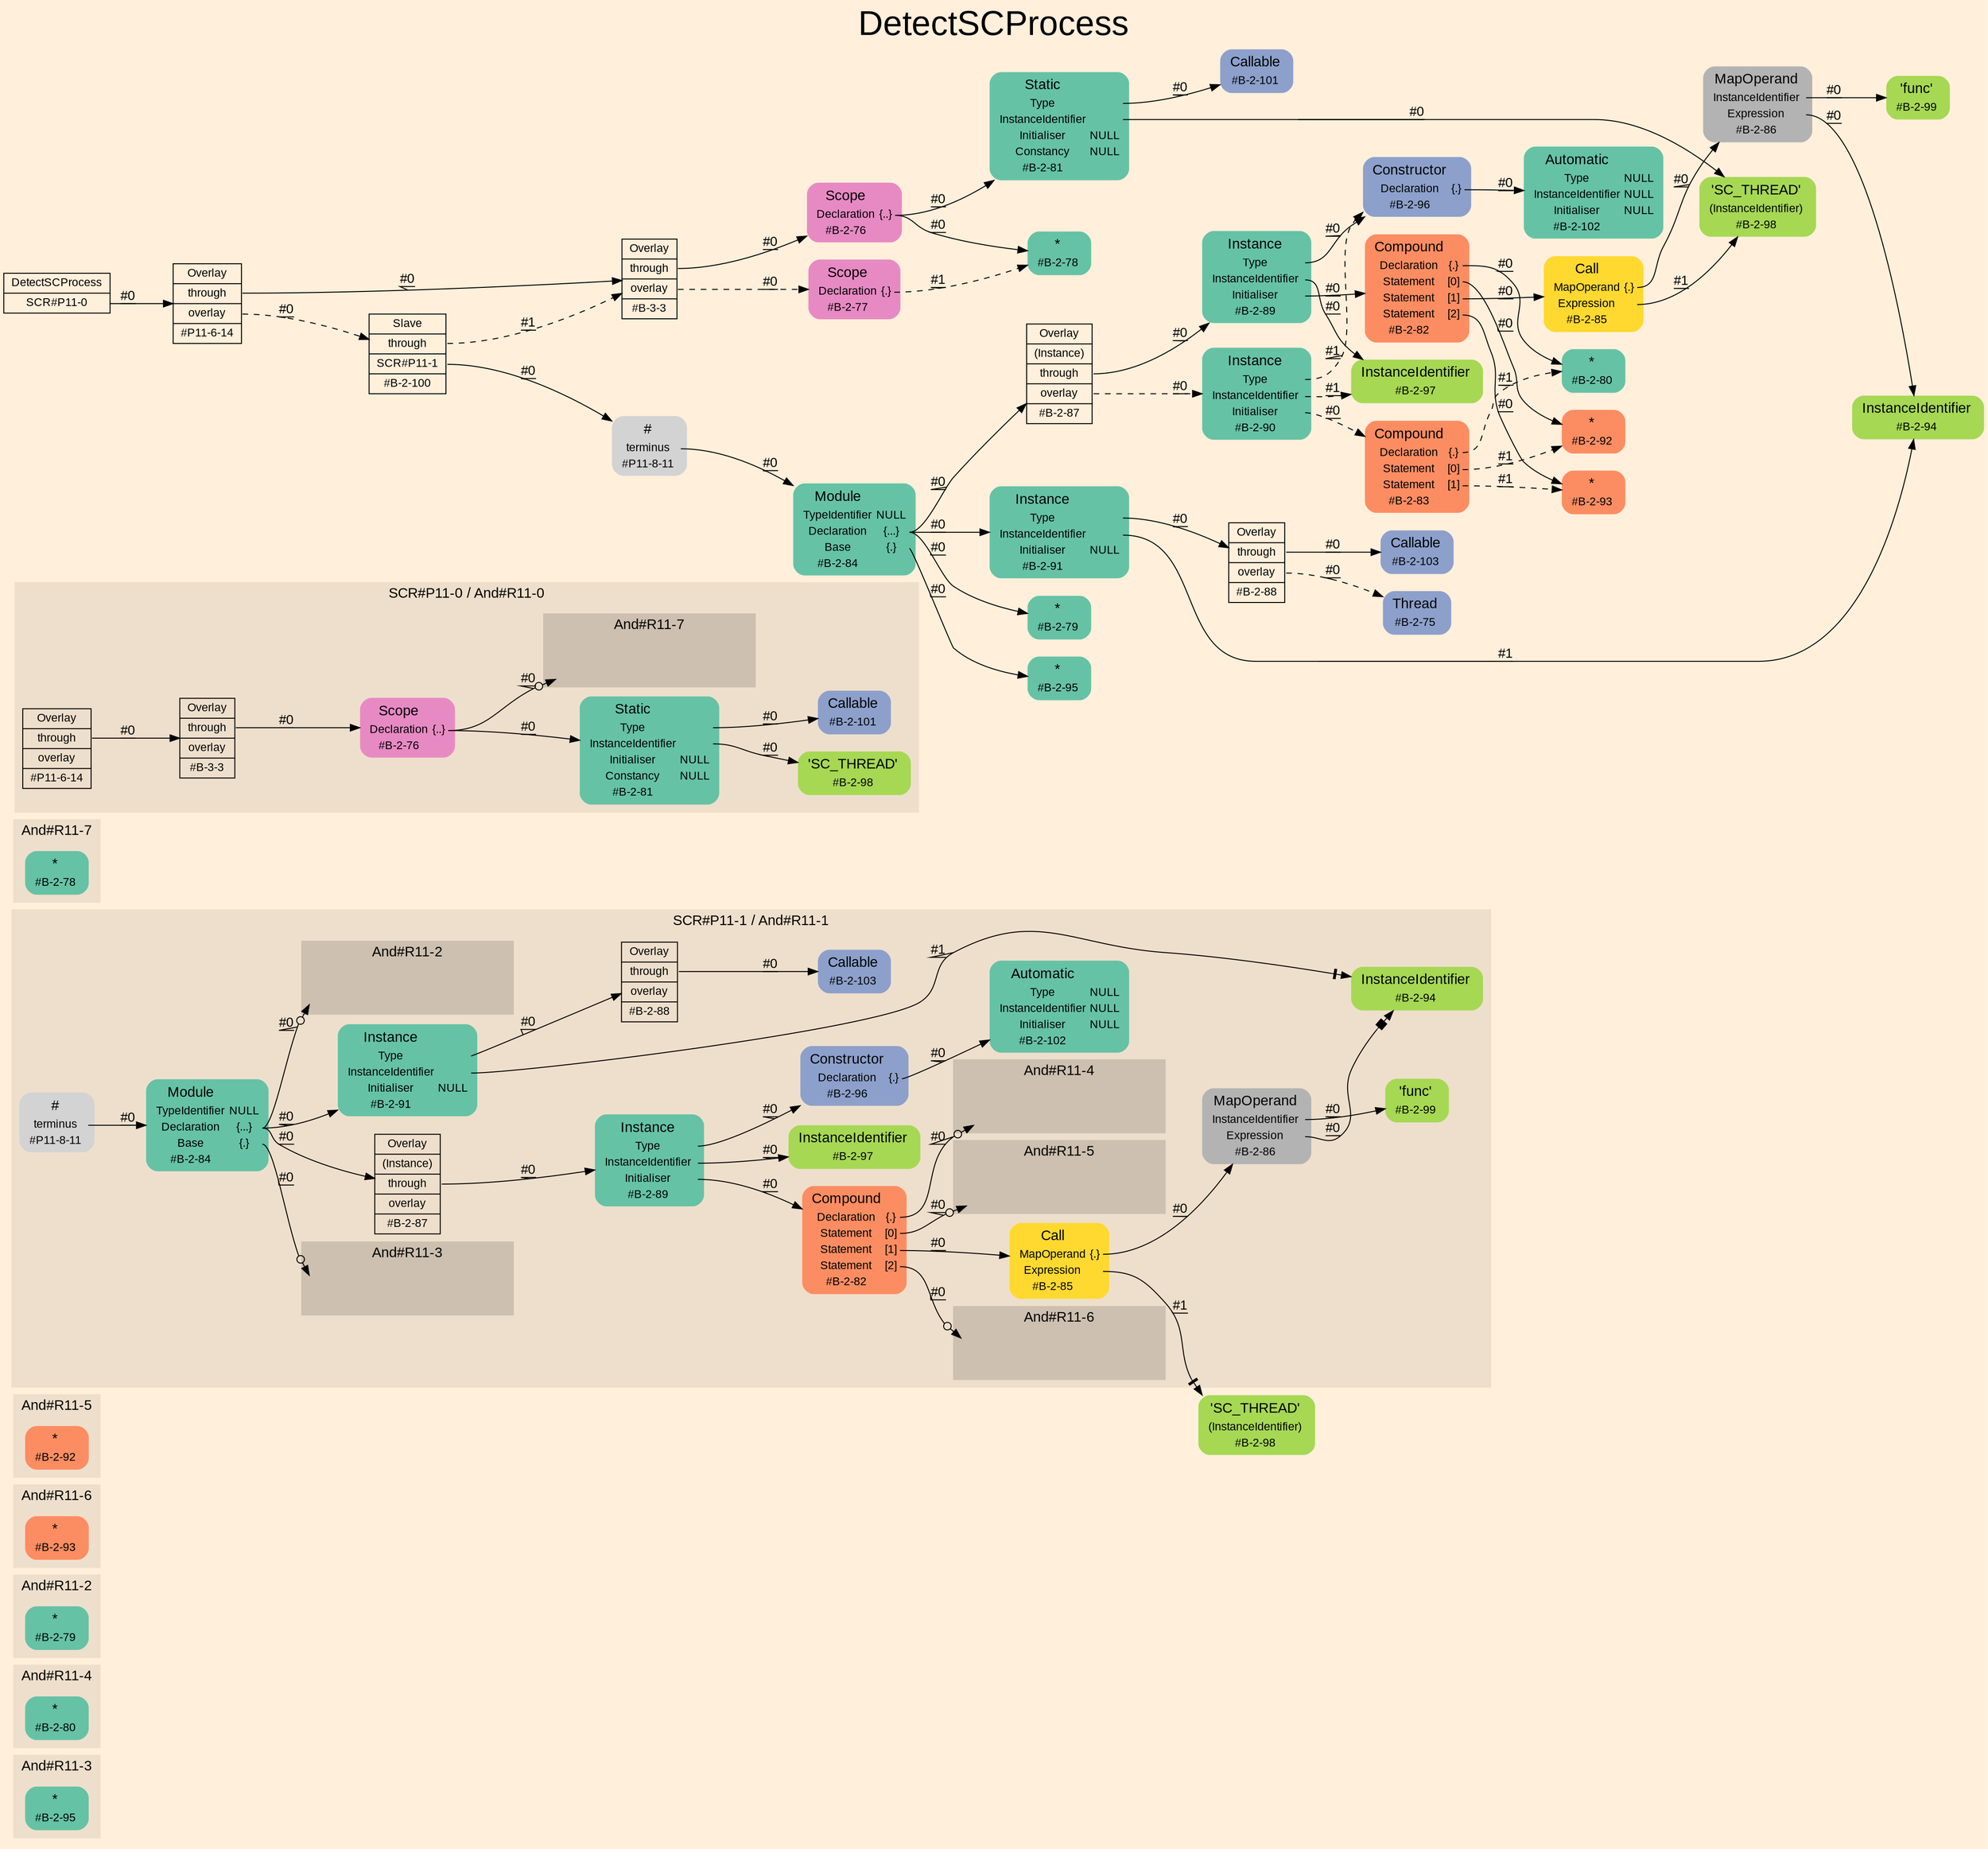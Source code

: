 digraph "DetectSCProcess" {
label = "DetectSCProcess"
labelloc = t
fontsize = "36"
graph [
    rankdir = "LR"
    ranksep = 0.3
    bgcolor = antiquewhite1
    color = black
    fontcolor = black
    fontname = "Arial"
];
node [
    fontname = "Arial"
];
edge [
    fontname = "Arial"
];

// -------------------- figure And#R11-3 --------------------
// -------- region And#R11-3 ----------
subgraph "clusterAnd#R11-3" {
    label = "And#R11-3"
    style = "filled"
    color = antiquewhite2
    fontsize = "15"
    "And#R11-3/#B-2-95" [
        // -------- block And#R11-3/#B-2-95 ----------
        shape = "plaintext"
        fillcolor = "/set28/1"
        label = <<TABLE BORDER="0" CELLBORDER="0" CELLSPACING="0">
         <TR><TD><FONT POINT-SIZE="15.0">*</FONT></TD><TD></TD></TR>
         <TR><TD>#B-2-95</TD><TD PORT="port0"></TD></TR>
        </TABLE>>
        style = "rounded,filled"
        fontsize = "12"
    ];
    
}


// -------------------- figure And#R11-4 --------------------
// -------- region And#R11-4 ----------
subgraph "clusterAnd#R11-4" {
    label = "And#R11-4"
    style = "filled"
    color = antiquewhite2
    fontsize = "15"
    "And#R11-4/#B-2-80" [
        // -------- block And#R11-4/#B-2-80 ----------
        shape = "plaintext"
        fillcolor = "/set28/1"
        label = <<TABLE BORDER="0" CELLBORDER="0" CELLSPACING="0">
         <TR><TD><FONT POINT-SIZE="15.0">*</FONT></TD><TD></TD></TR>
         <TR><TD>#B-2-80</TD><TD PORT="port0"></TD></TR>
        </TABLE>>
        style = "rounded,filled"
        fontsize = "12"
    ];
    
}


// -------------------- figure And#R11-2 --------------------
// -------- region And#R11-2 ----------
subgraph "clusterAnd#R11-2" {
    label = "And#R11-2"
    style = "filled"
    color = antiquewhite2
    fontsize = "15"
    "And#R11-2/#B-2-79" [
        // -------- block And#R11-2/#B-2-79 ----------
        shape = "plaintext"
        fillcolor = "/set28/1"
        label = <<TABLE BORDER="0" CELLBORDER="0" CELLSPACING="0">
         <TR><TD><FONT POINT-SIZE="15.0">*</FONT></TD><TD></TD></TR>
         <TR><TD>#B-2-79</TD><TD PORT="port0"></TD></TR>
        </TABLE>>
        style = "rounded,filled"
        fontsize = "12"
    ];
    
}


// -------------------- figure And#R11-6 --------------------
// -------- region And#R11-6 ----------
subgraph "clusterAnd#R11-6" {
    label = "And#R11-6"
    style = "filled"
    color = antiquewhite2
    fontsize = "15"
    "And#R11-6/#B-2-93" [
        // -------- block And#R11-6/#B-2-93 ----------
        shape = "plaintext"
        fillcolor = "/set28/2"
        label = <<TABLE BORDER="0" CELLBORDER="0" CELLSPACING="0">
         <TR><TD><FONT POINT-SIZE="15.0">*</FONT></TD><TD></TD></TR>
         <TR><TD>#B-2-93</TD><TD PORT="port0"></TD></TR>
        </TABLE>>
        style = "rounded,filled"
        fontsize = "12"
    ];
    
}


// -------------------- figure And#R11-5 --------------------
// -------- region And#R11-5 ----------
subgraph "clusterAnd#R11-5" {
    label = "And#R11-5"
    style = "filled"
    color = antiquewhite2
    fontsize = "15"
    "And#R11-5/#B-2-92" [
        // -------- block And#R11-5/#B-2-92 ----------
        shape = "plaintext"
        fillcolor = "/set28/2"
        label = <<TABLE BORDER="0" CELLBORDER="0" CELLSPACING="0">
         <TR><TD><FONT POINT-SIZE="15.0">*</FONT></TD><TD></TD></TR>
         <TR><TD>#B-2-92</TD><TD PORT="port0"></TD></TR>
        </TABLE>>
        style = "rounded,filled"
        fontsize = "12"
    ];
    
}


// -------------------- figure And#R11-1 --------------------
// -------- region And#R11-1 ----------
subgraph "clusterAnd#R11-1" {
    label = "SCR#P11-1 / And#R11-1"
    style = "filled"
    color = antiquewhite2
    fontsize = "15"
    "And#R11-1/#B-2-84" [
        // -------- block And#R11-1/#B-2-84 ----------
        shape = "plaintext"
        fillcolor = "/set28/1"
        label = <<TABLE BORDER="0" CELLBORDER="0" CELLSPACING="0">
         <TR><TD><FONT POINT-SIZE="15.0">Module</FONT></TD><TD></TD></TR>
         <TR><TD>TypeIdentifier</TD><TD PORT="port0">NULL</TD></TR>
         <TR><TD>Declaration</TD><TD PORT="port1">{...}</TD></TR>
         <TR><TD>Base</TD><TD PORT="port2">{.}</TD></TR>
         <TR><TD>#B-2-84</TD><TD PORT="port3"></TD></TR>
        </TABLE>>
        style = "rounded,filled"
        fontsize = "12"
    ];
    
    "And#R11-1/#B-2-88" [
        // -------- block And#R11-1/#B-2-88 ----------
        shape = "record"
        fillcolor = antiquewhite2
        label = "<fixed> Overlay | <port0> through | <port1> overlay | <port2> #B-2-88"
        style = "filled"
        fontsize = "12"
        color = black
        fontcolor = black
    ];
    
    "And#R11-1/#B-2-102" [
        // -------- block And#R11-1/#B-2-102 ----------
        shape = "plaintext"
        fillcolor = "/set28/1"
        label = <<TABLE BORDER="0" CELLBORDER="0" CELLSPACING="0">
         <TR><TD><FONT POINT-SIZE="15.0">Automatic</FONT></TD><TD></TD></TR>
         <TR><TD>Type</TD><TD PORT="port0">NULL</TD></TR>
         <TR><TD>InstanceIdentifier</TD><TD PORT="port1">NULL</TD></TR>
         <TR><TD>Initialiser</TD><TD PORT="port2">NULL</TD></TR>
         <TR><TD>#B-2-102</TD><TD PORT="port3"></TD></TR>
        </TABLE>>
        style = "rounded,filled"
        fontsize = "12"
    ];
    
    "And#R11-1/#B-2-87" [
        // -------- block And#R11-1/#B-2-87 ----------
        shape = "record"
        fillcolor = antiquewhite2
        label = "<fixed> Overlay | <port0> (Instance) | <port1> through | <port2> overlay | <port3> #B-2-87"
        style = "filled"
        fontsize = "12"
        color = black
        fontcolor = black
    ];
    
    "And#R11-1/#B-2-103" [
        // -------- block And#R11-1/#B-2-103 ----------
        shape = "plaintext"
        fillcolor = "/set28/3"
        label = <<TABLE BORDER="0" CELLBORDER="0" CELLSPACING="0">
         <TR><TD><FONT POINT-SIZE="15.0">Callable</FONT></TD><TD></TD></TR>
         <TR><TD>#B-2-103</TD><TD PORT="port0"></TD></TR>
        </TABLE>>
        style = "rounded,filled"
        fontsize = "12"
    ];
    
    "And#R11-1/#B-2-97" [
        // -------- block And#R11-1/#B-2-97 ----------
        shape = "plaintext"
        fillcolor = "/set28/5"
        label = <<TABLE BORDER="0" CELLBORDER="0" CELLSPACING="0">
         <TR><TD><FONT POINT-SIZE="15.0">InstanceIdentifier</FONT></TD><TD></TD></TR>
         <TR><TD>#B-2-97</TD><TD PORT="port0"></TD></TR>
        </TABLE>>
        style = "rounded,filled"
        fontsize = "12"
    ];
    
    "And#R11-1/#B-2-85" [
        // -------- block And#R11-1/#B-2-85 ----------
        shape = "plaintext"
        fillcolor = "/set28/6"
        label = <<TABLE BORDER="0" CELLBORDER="0" CELLSPACING="0">
         <TR><TD><FONT POINT-SIZE="15.0">Call</FONT></TD><TD></TD></TR>
         <TR><TD>MapOperand</TD><TD PORT="port0">{.}</TD></TR>
         <TR><TD>Expression</TD><TD PORT="port1"></TD></TR>
         <TR><TD>#B-2-85</TD><TD PORT="port2"></TD></TR>
        </TABLE>>
        style = "rounded,filled"
        fontsize = "12"
    ];
    
    "And#R11-1/#B-2-96" [
        // -------- block And#R11-1/#B-2-96 ----------
        shape = "plaintext"
        fillcolor = "/set28/3"
        label = <<TABLE BORDER="0" CELLBORDER="0" CELLSPACING="0">
         <TR><TD><FONT POINT-SIZE="15.0">Constructor</FONT></TD><TD></TD></TR>
         <TR><TD>Declaration</TD><TD PORT="port0">{.}</TD></TR>
         <TR><TD>#B-2-96</TD><TD PORT="port1"></TD></TR>
        </TABLE>>
        style = "rounded,filled"
        fontsize = "12"
    ];
    
    "And#R11-1/#B-2-99" [
        // -------- block And#R11-1/#B-2-99 ----------
        shape = "plaintext"
        fillcolor = "/set28/5"
        label = <<TABLE BORDER="0" CELLBORDER="0" CELLSPACING="0">
         <TR><TD><FONT POINT-SIZE="15.0">'func'</FONT></TD><TD></TD></TR>
         <TR><TD>#B-2-99</TD><TD PORT="port0"></TD></TR>
        </TABLE>>
        style = "rounded,filled"
        fontsize = "12"
    ];
    
    "And#R11-1/#B-2-82" [
        // -------- block And#R11-1/#B-2-82 ----------
        shape = "plaintext"
        fillcolor = "/set28/2"
        label = <<TABLE BORDER="0" CELLBORDER="0" CELLSPACING="0">
         <TR><TD><FONT POINT-SIZE="15.0">Compound</FONT></TD><TD></TD></TR>
         <TR><TD>Declaration</TD><TD PORT="port0">{.}</TD></TR>
         <TR><TD>Statement</TD><TD PORT="port1">[0]</TD></TR>
         <TR><TD>Statement</TD><TD PORT="port2">[1]</TD></TR>
         <TR><TD>Statement</TD><TD PORT="port3">[2]</TD></TR>
         <TR><TD>#B-2-82</TD><TD PORT="port4"></TD></TR>
        </TABLE>>
        style = "rounded,filled"
        fontsize = "12"
    ];
    
    "And#R11-1/#B-2-91" [
        // -------- block And#R11-1/#B-2-91 ----------
        shape = "plaintext"
        fillcolor = "/set28/1"
        label = <<TABLE BORDER="0" CELLBORDER="0" CELLSPACING="0">
         <TR><TD><FONT POINT-SIZE="15.0">Instance</FONT></TD><TD></TD></TR>
         <TR><TD>Type</TD><TD PORT="port0"></TD></TR>
         <TR><TD>InstanceIdentifier</TD><TD PORT="port1"></TD></TR>
         <TR><TD>Initialiser</TD><TD PORT="port2">NULL</TD></TR>
         <TR><TD>#B-2-91</TD><TD PORT="port3"></TD></TR>
        </TABLE>>
        style = "rounded,filled"
        fontsize = "12"
    ];
    
    "And#R11-1/#B-2-89" [
        // -------- block And#R11-1/#B-2-89 ----------
        shape = "plaintext"
        fillcolor = "/set28/1"
        label = <<TABLE BORDER="0" CELLBORDER="0" CELLSPACING="0">
         <TR><TD><FONT POINT-SIZE="15.0">Instance</FONT></TD><TD></TD></TR>
         <TR><TD>Type</TD><TD PORT="port0"></TD></TR>
         <TR><TD>InstanceIdentifier</TD><TD PORT="port1"></TD></TR>
         <TR><TD>Initialiser</TD><TD PORT="port2"></TD></TR>
         <TR><TD>#B-2-89</TD><TD PORT="port3"></TD></TR>
        </TABLE>>
        style = "rounded,filled"
        fontsize = "12"
    ];
    
    "And#R11-1/#P11-8-11" [
        // -------- block And#R11-1/#P11-8-11 ----------
        shape = "plaintext"
        label = <<TABLE BORDER="0" CELLBORDER="0" CELLSPACING="0">
         <TR><TD><FONT POINT-SIZE="15.0">#</FONT></TD><TD></TD></TR>
         <TR><TD>terminus</TD><TD PORT="port0"></TD></TR>
         <TR><TD>#P11-8-11</TD><TD PORT="port1"></TD></TR>
        </TABLE>>
        style = "rounded,filled"
        fontsize = "12"
    ];
    
    "And#R11-1/#B-2-94" [
        // -------- block And#R11-1/#B-2-94 ----------
        shape = "plaintext"
        fillcolor = "/set28/5"
        label = <<TABLE BORDER="0" CELLBORDER="0" CELLSPACING="0">
         <TR><TD><FONT POINT-SIZE="15.0">InstanceIdentifier</FONT></TD><TD></TD></TR>
         <TR><TD>#B-2-94</TD><TD PORT="port0"></TD></TR>
        </TABLE>>
        style = "rounded,filled"
        fontsize = "12"
    ];
    
    "And#R11-1/#B-2-86" [
        // -------- block And#R11-1/#B-2-86 ----------
        shape = "plaintext"
        fillcolor = "/set28/8"
        label = <<TABLE BORDER="0" CELLBORDER="0" CELLSPACING="0">
         <TR><TD><FONT POINT-SIZE="15.0">MapOperand</FONT></TD><TD></TD></TR>
         <TR><TD>InstanceIdentifier</TD><TD PORT="port0"></TD></TR>
         <TR><TD>Expression</TD><TD PORT="port1"></TD></TR>
         <TR><TD>#B-2-86</TD><TD PORT="port2"></TD></TR>
        </TABLE>>
        style = "rounded,filled"
        fontsize = "12"
    ];
    
    // -------- region And#R11-1/And#R11-2 ----------
    subgraph "clusterAnd#R11-1/And#R11-2" {
        label = "And#R11-2"
        style = "filled"
        color = antiquewhite3
        fontsize = "15"
        "And#R11-1/And#R11-2/#B-2-79" [
            // -------- block And#R11-1/And#R11-2/#B-2-79 ----------
            shape = none
            fillcolor = "/set28/1"
            style = "invisible"
        ];
        
    }
    
    // -------- region And#R11-1/And#R11-3 ----------
    subgraph "clusterAnd#R11-1/And#R11-3" {
        label = "And#R11-3"
        style = "filled"
        color = antiquewhite3
        fontsize = "15"
        "And#R11-1/And#R11-3/#B-2-95" [
            // -------- block And#R11-1/And#R11-3/#B-2-95 ----------
            shape = none
            fillcolor = "/set28/1"
            style = "invisible"
        ];
        
    }
    
    // -------- region And#R11-1/And#R11-4 ----------
    subgraph "clusterAnd#R11-1/And#R11-4" {
        label = "And#R11-4"
        style = "filled"
        color = antiquewhite3
        fontsize = "15"
        "And#R11-1/And#R11-4/#B-2-80" [
            // -------- block And#R11-1/And#R11-4/#B-2-80 ----------
            shape = none
            fillcolor = "/set28/1"
            style = "invisible"
        ];
        
    }
    
    // -------- region And#R11-1/And#R11-5 ----------
    subgraph "clusterAnd#R11-1/And#R11-5" {
        label = "And#R11-5"
        style = "filled"
        color = antiquewhite3
        fontsize = "15"
        "And#R11-1/And#R11-5/#B-2-92" [
            // -------- block And#R11-1/And#R11-5/#B-2-92 ----------
            shape = none
            fillcolor = "/set28/2"
            style = "invisible"
        ];
        
    }
    
    // -------- region And#R11-1/And#R11-6 ----------
    subgraph "clusterAnd#R11-1/And#R11-6" {
        label = "And#R11-6"
        style = "filled"
        color = antiquewhite3
        fontsize = "15"
        "And#R11-1/And#R11-6/#B-2-93" [
            // -------- block And#R11-1/And#R11-6/#B-2-93 ----------
            shape = none
            fillcolor = "/set28/2"
            style = "invisible"
        ];
        
    }
    
}

"And#R11-1/#B-2-98" [
    // -------- block And#R11-1/#B-2-98 ----------
    shape = "plaintext"
    fillcolor = "/set28/5"
    label = <<TABLE BORDER="0" CELLBORDER="0" CELLSPACING="0">
     <TR><TD><FONT POINT-SIZE="15.0">'SC_THREAD'</FONT></TD><TD></TD></TR>
     <TR><TD>(InstanceIdentifier)</TD><TD PORT="port0"></TD></TR>
     <TR><TD>#B-2-98</TD><TD PORT="port1"></TD></TR>
    </TABLE>>
    style = "rounded,filled"
    fontsize = "12"
];

"And#R11-1/#B-2-84":port1 -> "And#R11-1/#B-2-87" [
    label = "#0"
    decorate = true
    color = black
    fontcolor = black
];

"And#R11-1/#B-2-84":port1 -> "And#R11-1/#B-2-91" [
    label = "#0"
    decorate = true
    color = black
    fontcolor = black
];

"And#R11-1/#B-2-84":port1 -> "And#R11-1/And#R11-2/#B-2-79" [
    arrowhead="normalnoneodot"
    label = "#0"
    decorate = true
    color = black
    fontcolor = black
];

"And#R11-1/#B-2-84":port2 -> "And#R11-1/And#R11-3/#B-2-95" [
    arrowhead="normalnoneodot"
    label = "#0"
    decorate = true
    color = black
    fontcolor = black
];

"And#R11-1/#B-2-88":port0 -> "And#R11-1/#B-2-103" [
    label = "#0"
    decorate = true
    color = black
    fontcolor = black
];

"And#R11-1/#B-2-87":port1 -> "And#R11-1/#B-2-89" [
    label = "#0"
    decorate = true
    color = black
    fontcolor = black
];

"And#R11-1/#B-2-85":port0 -> "And#R11-1/#B-2-86" [
    label = "#0"
    decorate = true
    color = black
    fontcolor = black
];

"And#R11-1/#B-2-85":port1 -> "And#R11-1/#B-2-98" [
    arrowhead="normalnonetee"
    label = "#1"
    decorate = true
    color = black
    fontcolor = black
];

"And#R11-1/#B-2-96":port0 -> "And#R11-1/#B-2-102" [
    label = "#0"
    decorate = true
    color = black
    fontcolor = black
];

"And#R11-1/#B-2-82":port0 -> "And#R11-1/And#R11-4/#B-2-80" [
    arrowhead="normalnoneodot"
    label = "#0"
    decorate = true
    color = black
    fontcolor = black
];

"And#R11-1/#B-2-82":port1 -> "And#R11-1/And#R11-5/#B-2-92" [
    arrowhead="normalnoneodot"
    label = "#0"
    decorate = true
    color = black
    fontcolor = black
];

"And#R11-1/#B-2-82":port2 -> "And#R11-1/#B-2-85" [
    label = "#0"
    decorate = true
    color = black
    fontcolor = black
];

"And#R11-1/#B-2-82":port3 -> "And#R11-1/And#R11-6/#B-2-93" [
    arrowhead="normalnoneodot"
    label = "#0"
    decorate = true
    color = black
    fontcolor = black
];

"And#R11-1/#B-2-91":port0 -> "And#R11-1/#B-2-88" [
    label = "#0"
    decorate = true
    color = black
    fontcolor = black
];

"And#R11-1/#B-2-91":port1 -> "And#R11-1/#B-2-94" [
    arrowhead="normalnonetee"
    label = "#1"
    decorate = true
    color = black
    fontcolor = black
];

"And#R11-1/#B-2-89":port0 -> "And#R11-1/#B-2-96" [
    label = "#0"
    decorate = true
    color = black
    fontcolor = black
];

"And#R11-1/#B-2-89":port1 -> "And#R11-1/#B-2-97" [
    label = "#0"
    decorate = true
    color = black
    fontcolor = black
];

"And#R11-1/#B-2-89":port2 -> "And#R11-1/#B-2-82" [
    label = "#0"
    decorate = true
    color = black
    fontcolor = black
];

"And#R11-1/#P11-8-11":port0 -> "And#R11-1/#B-2-84" [
    label = "#0"
    decorate = true
    color = black
    fontcolor = black
];

"And#R11-1/#B-2-86":port0 -> "And#R11-1/#B-2-99" [
    label = "#0"
    decorate = true
    color = black
    fontcolor = black
];

"And#R11-1/#B-2-86":port1 -> "And#R11-1/#B-2-94" [
    arrowhead="normalnonebox"
    label = "#0"
    decorate = true
    color = black
    fontcolor = black
];


// -------------------- figure And#R11-7 --------------------
// -------- region And#R11-7 ----------
subgraph "clusterAnd#R11-7" {
    label = "And#R11-7"
    style = "filled"
    color = antiquewhite2
    fontsize = "15"
    "And#R11-7/#B-2-78" [
        // -------- block And#R11-7/#B-2-78 ----------
        shape = "plaintext"
        fillcolor = "/set28/1"
        label = <<TABLE BORDER="0" CELLBORDER="0" CELLSPACING="0">
         <TR><TD><FONT POINT-SIZE="15.0">*</FONT></TD><TD></TD></TR>
         <TR><TD>#B-2-78</TD><TD PORT="port0"></TD></TR>
        </TABLE>>
        style = "rounded,filled"
        fontsize = "12"
    ];
    
}


// -------------------- figure And#R11-0 --------------------
// -------- region And#R11-0 ----------
subgraph "clusterAnd#R11-0" {
    label = "SCR#P11-0 / And#R11-0"
    style = "filled"
    color = antiquewhite2
    fontsize = "15"
    "And#R11-0/#B-2-76" [
        // -------- block And#R11-0/#B-2-76 ----------
        shape = "plaintext"
        fillcolor = "/set28/4"
        label = <<TABLE BORDER="0" CELLBORDER="0" CELLSPACING="0">
         <TR><TD><FONT POINT-SIZE="15.0">Scope</FONT></TD><TD></TD></TR>
         <TR><TD>Declaration</TD><TD PORT="port0">{..}</TD></TR>
         <TR><TD>#B-2-76</TD><TD PORT="port1"></TD></TR>
        </TABLE>>
        style = "rounded,filled"
        fontsize = "12"
    ];
    
    "And#R11-0/#B-2-81" [
        // -------- block And#R11-0/#B-2-81 ----------
        shape = "plaintext"
        fillcolor = "/set28/1"
        label = <<TABLE BORDER="0" CELLBORDER="0" CELLSPACING="0">
         <TR><TD><FONT POINT-SIZE="15.0">Static</FONT></TD><TD></TD></TR>
         <TR><TD>Type</TD><TD PORT="port0"></TD></TR>
         <TR><TD>InstanceIdentifier</TD><TD PORT="port1"></TD></TR>
         <TR><TD>Initialiser</TD><TD PORT="port2">NULL</TD></TR>
         <TR><TD>Constancy</TD><TD PORT="port3">NULL</TD></TR>
         <TR><TD>#B-2-81</TD><TD PORT="port4"></TD></TR>
        </TABLE>>
        style = "rounded,filled"
        fontsize = "12"
    ];
    
    "And#R11-0/#B-2-98" [
        // -------- block And#R11-0/#B-2-98 ----------
        shape = "plaintext"
        fillcolor = "/set28/5"
        label = <<TABLE BORDER="0" CELLBORDER="0" CELLSPACING="0">
         <TR><TD><FONT POINT-SIZE="15.0">'SC_THREAD'</FONT></TD><TD></TD></TR>
         <TR><TD>#B-2-98</TD><TD PORT="port0"></TD></TR>
        </TABLE>>
        style = "rounded,filled"
        fontsize = "12"
    ];
    
    "And#R11-0/#B-3-3" [
        // -------- block And#R11-0/#B-3-3 ----------
        shape = "record"
        fillcolor = antiquewhite2
        label = "<fixed> Overlay | <port0> through | <port1> overlay | <port2> #B-3-3"
        style = "filled"
        fontsize = "12"
        color = black
        fontcolor = black
    ];
    
    "And#R11-0/#P11-6-14" [
        // -------- block And#R11-0/#P11-6-14 ----------
        shape = "record"
        fillcolor = antiquewhite2
        label = "<fixed> Overlay | <port0> through | <port1> overlay | <port2> #P11-6-14"
        style = "filled"
        fontsize = "12"
        color = black
        fontcolor = black
    ];
    
    "And#R11-0/#B-2-101" [
        // -------- block And#R11-0/#B-2-101 ----------
        shape = "plaintext"
        fillcolor = "/set28/3"
        label = <<TABLE BORDER="0" CELLBORDER="0" CELLSPACING="0">
         <TR><TD><FONT POINT-SIZE="15.0">Callable</FONT></TD><TD></TD></TR>
         <TR><TD>#B-2-101</TD><TD PORT="port0"></TD></TR>
        </TABLE>>
        style = "rounded,filled"
        fontsize = "12"
    ];
    
    // -------- region And#R11-0/And#R11-7 ----------
    subgraph "clusterAnd#R11-0/And#R11-7" {
        label = "And#R11-7"
        style = "filled"
        color = antiquewhite3
        fontsize = "15"
        "And#R11-0/And#R11-7/#B-2-78" [
            // -------- block And#R11-0/And#R11-7/#B-2-78 ----------
            shape = none
            fillcolor = "/set28/1"
            style = "invisible"
        ];
        
    }
    
}

"And#R11-0/#B-2-76":port0 -> "And#R11-0/And#R11-7/#B-2-78" [
    arrowhead="normalnoneodot"
    label = "#0"
    decorate = true
    color = black
    fontcolor = black
];

"And#R11-0/#B-2-76":port0 -> "And#R11-0/#B-2-81" [
    label = "#0"
    decorate = true
    color = black
    fontcolor = black
];

"And#R11-0/#B-2-81":port0 -> "And#R11-0/#B-2-101" [
    label = "#0"
    decorate = true
    color = black
    fontcolor = black
];

"And#R11-0/#B-2-81":port1 -> "And#R11-0/#B-2-98" [
    label = "#0"
    decorate = true
    color = black
    fontcolor = black
];

"And#R11-0/#B-3-3":port0 -> "And#R11-0/#B-2-76" [
    label = "#0"
    decorate = true
    color = black
    fontcolor = black
];

"And#R11-0/#P11-6-14":port0 -> "And#R11-0/#B-3-3" [
    label = "#0"
    decorate = true
    color = black
    fontcolor = black
];


// -------------------- transformation figure --------------------
"CR#P11-0" [
    // -------- block CR#P11-0 ----------
    shape = "record"
    fillcolor = antiquewhite1
    label = "<fixed> DetectSCProcess | <port0> SCR#P11-0"
    style = "filled"
    fontsize = "12"
    color = black
    fontcolor = black
];

"#P11-6-14" [
    // -------- block #P11-6-14 ----------
    shape = "record"
    fillcolor = antiquewhite1
    label = "<fixed> Overlay | <port0> through | <port1> overlay | <port2> #P11-6-14"
    style = "filled"
    fontsize = "12"
    color = black
    fontcolor = black
];

"#B-3-3" [
    // -------- block #B-3-3 ----------
    shape = "record"
    fillcolor = antiquewhite1
    label = "<fixed> Overlay | <port0> through | <port1> overlay | <port2> #B-3-3"
    style = "filled"
    fontsize = "12"
    color = black
    fontcolor = black
];

"#B-2-76" [
    // -------- block #B-2-76 ----------
    shape = "plaintext"
    fillcolor = "/set28/4"
    label = <<TABLE BORDER="0" CELLBORDER="0" CELLSPACING="0">
     <TR><TD><FONT POINT-SIZE="15.0">Scope</FONT></TD><TD></TD></TR>
     <TR><TD>Declaration</TD><TD PORT="port0">{..}</TD></TR>
     <TR><TD>#B-2-76</TD><TD PORT="port1"></TD></TR>
    </TABLE>>
    style = "rounded,filled"
    fontsize = "12"
];

"#B-2-78" [
    // -------- block #B-2-78 ----------
    shape = "plaintext"
    fillcolor = "/set28/1"
    label = <<TABLE BORDER="0" CELLBORDER="0" CELLSPACING="0">
     <TR><TD><FONT POINT-SIZE="15.0">*</FONT></TD><TD></TD></TR>
     <TR><TD>#B-2-78</TD><TD PORT="port0"></TD></TR>
    </TABLE>>
    style = "rounded,filled"
    fontsize = "12"
];

"#B-2-81" [
    // -------- block #B-2-81 ----------
    shape = "plaintext"
    fillcolor = "/set28/1"
    label = <<TABLE BORDER="0" CELLBORDER="0" CELLSPACING="0">
     <TR><TD><FONT POINT-SIZE="15.0">Static</FONT></TD><TD></TD></TR>
     <TR><TD>Type</TD><TD PORT="port0"></TD></TR>
     <TR><TD>InstanceIdentifier</TD><TD PORT="port1"></TD></TR>
     <TR><TD>Initialiser</TD><TD PORT="port2">NULL</TD></TR>
     <TR><TD>Constancy</TD><TD PORT="port3">NULL</TD></TR>
     <TR><TD>#B-2-81</TD><TD PORT="port4"></TD></TR>
    </TABLE>>
    style = "rounded,filled"
    fontsize = "12"
];

"#B-2-101" [
    // -------- block #B-2-101 ----------
    shape = "plaintext"
    fillcolor = "/set28/3"
    label = <<TABLE BORDER="0" CELLBORDER="0" CELLSPACING="0">
     <TR><TD><FONT POINT-SIZE="15.0">Callable</FONT></TD><TD></TD></TR>
     <TR><TD>#B-2-101</TD><TD PORT="port0"></TD></TR>
    </TABLE>>
    style = "rounded,filled"
    fontsize = "12"
];

"#B-2-98" [
    // -------- block #B-2-98 ----------
    shape = "plaintext"
    fillcolor = "/set28/5"
    label = <<TABLE BORDER="0" CELLBORDER="0" CELLSPACING="0">
     <TR><TD><FONT POINT-SIZE="15.0">'SC_THREAD'</FONT></TD><TD></TD></TR>
     <TR><TD>(InstanceIdentifier)</TD><TD PORT="port0"></TD></TR>
     <TR><TD>#B-2-98</TD><TD PORT="port1"></TD></TR>
    </TABLE>>
    style = "rounded,filled"
    fontsize = "12"
];

"#B-2-77" [
    // -------- block #B-2-77 ----------
    shape = "plaintext"
    fillcolor = "/set28/4"
    label = <<TABLE BORDER="0" CELLBORDER="0" CELLSPACING="0">
     <TR><TD><FONT POINT-SIZE="15.0">Scope</FONT></TD><TD></TD></TR>
     <TR><TD>Declaration</TD><TD PORT="port0">{.}</TD></TR>
     <TR><TD>#B-2-77</TD><TD PORT="port1"></TD></TR>
    </TABLE>>
    style = "rounded,filled"
    fontsize = "12"
];

"#B-2-100" [
    // -------- block #B-2-100 ----------
    shape = "record"
    fillcolor = antiquewhite1
    label = "<fixed> Slave | <port0> through | <port1> SCR#P11-1 | <port2> #B-2-100"
    style = "filled"
    fontsize = "12"
    color = black
    fontcolor = black
];

"#P11-8-11" [
    // -------- block #P11-8-11 ----------
    shape = "plaintext"
    label = <<TABLE BORDER="0" CELLBORDER="0" CELLSPACING="0">
     <TR><TD><FONT POINT-SIZE="15.0">#</FONT></TD><TD></TD></TR>
     <TR><TD>terminus</TD><TD PORT="port0"></TD></TR>
     <TR><TD>#P11-8-11</TD><TD PORT="port1"></TD></TR>
    </TABLE>>
    style = "rounded,filled"
    fontsize = "12"
];

"#B-2-84" [
    // -------- block #B-2-84 ----------
    shape = "plaintext"
    fillcolor = "/set28/1"
    label = <<TABLE BORDER="0" CELLBORDER="0" CELLSPACING="0">
     <TR><TD><FONT POINT-SIZE="15.0">Module</FONT></TD><TD></TD></TR>
     <TR><TD>TypeIdentifier</TD><TD PORT="port0">NULL</TD></TR>
     <TR><TD>Declaration</TD><TD PORT="port1">{...}</TD></TR>
     <TR><TD>Base</TD><TD PORT="port2">{.}</TD></TR>
     <TR><TD>#B-2-84</TD><TD PORT="port3"></TD></TR>
    </TABLE>>
    style = "rounded,filled"
    fontsize = "12"
];

"#B-2-87" [
    // -------- block #B-2-87 ----------
    shape = "record"
    fillcolor = antiquewhite1
    label = "<fixed> Overlay | <port0> (Instance) | <port1> through | <port2> overlay | <port3> #B-2-87"
    style = "filled"
    fontsize = "12"
    color = black
    fontcolor = black
];

"#B-2-89" [
    // -------- block #B-2-89 ----------
    shape = "plaintext"
    fillcolor = "/set28/1"
    label = <<TABLE BORDER="0" CELLBORDER="0" CELLSPACING="0">
     <TR><TD><FONT POINT-SIZE="15.0">Instance</FONT></TD><TD></TD></TR>
     <TR><TD>Type</TD><TD PORT="port0"></TD></TR>
     <TR><TD>InstanceIdentifier</TD><TD PORT="port1"></TD></TR>
     <TR><TD>Initialiser</TD><TD PORT="port2"></TD></TR>
     <TR><TD>#B-2-89</TD><TD PORT="port3"></TD></TR>
    </TABLE>>
    style = "rounded,filled"
    fontsize = "12"
];

"#B-2-96" [
    // -------- block #B-2-96 ----------
    shape = "plaintext"
    fillcolor = "/set28/3"
    label = <<TABLE BORDER="0" CELLBORDER="0" CELLSPACING="0">
     <TR><TD><FONT POINT-SIZE="15.0">Constructor</FONT></TD><TD></TD></TR>
     <TR><TD>Declaration</TD><TD PORT="port0">{.}</TD></TR>
     <TR><TD>#B-2-96</TD><TD PORT="port1"></TD></TR>
    </TABLE>>
    style = "rounded,filled"
    fontsize = "12"
];

"#B-2-102" [
    // -------- block #B-2-102 ----------
    shape = "plaintext"
    fillcolor = "/set28/1"
    label = <<TABLE BORDER="0" CELLBORDER="0" CELLSPACING="0">
     <TR><TD><FONT POINT-SIZE="15.0">Automatic</FONT></TD><TD></TD></TR>
     <TR><TD>Type</TD><TD PORT="port0">NULL</TD></TR>
     <TR><TD>InstanceIdentifier</TD><TD PORT="port1">NULL</TD></TR>
     <TR><TD>Initialiser</TD><TD PORT="port2">NULL</TD></TR>
     <TR><TD>#B-2-102</TD><TD PORT="port3"></TD></TR>
    </TABLE>>
    style = "rounded,filled"
    fontsize = "12"
];

"#B-2-97" [
    // -------- block #B-2-97 ----------
    shape = "plaintext"
    fillcolor = "/set28/5"
    label = <<TABLE BORDER="0" CELLBORDER="0" CELLSPACING="0">
     <TR><TD><FONT POINT-SIZE="15.0">InstanceIdentifier</FONT></TD><TD></TD></TR>
     <TR><TD>#B-2-97</TD><TD PORT="port0"></TD></TR>
    </TABLE>>
    style = "rounded,filled"
    fontsize = "12"
];

"#B-2-82" [
    // -------- block #B-2-82 ----------
    shape = "plaintext"
    fillcolor = "/set28/2"
    label = <<TABLE BORDER="0" CELLBORDER="0" CELLSPACING="0">
     <TR><TD><FONT POINT-SIZE="15.0">Compound</FONT></TD><TD></TD></TR>
     <TR><TD>Declaration</TD><TD PORT="port0">{.}</TD></TR>
     <TR><TD>Statement</TD><TD PORT="port1">[0]</TD></TR>
     <TR><TD>Statement</TD><TD PORT="port2">[1]</TD></TR>
     <TR><TD>Statement</TD><TD PORT="port3">[2]</TD></TR>
     <TR><TD>#B-2-82</TD><TD PORT="port4"></TD></TR>
    </TABLE>>
    style = "rounded,filled"
    fontsize = "12"
];

"#B-2-80" [
    // -------- block #B-2-80 ----------
    shape = "plaintext"
    fillcolor = "/set28/1"
    label = <<TABLE BORDER="0" CELLBORDER="0" CELLSPACING="0">
     <TR><TD><FONT POINT-SIZE="15.0">*</FONT></TD><TD></TD></TR>
     <TR><TD>#B-2-80</TD><TD PORT="port0"></TD></TR>
    </TABLE>>
    style = "rounded,filled"
    fontsize = "12"
];

"#B-2-92" [
    // -------- block #B-2-92 ----------
    shape = "plaintext"
    fillcolor = "/set28/2"
    label = <<TABLE BORDER="0" CELLBORDER="0" CELLSPACING="0">
     <TR><TD><FONT POINT-SIZE="15.0">*</FONT></TD><TD></TD></TR>
     <TR><TD>#B-2-92</TD><TD PORT="port0"></TD></TR>
    </TABLE>>
    style = "rounded,filled"
    fontsize = "12"
];

"#B-2-85" [
    // -------- block #B-2-85 ----------
    shape = "plaintext"
    fillcolor = "/set28/6"
    label = <<TABLE BORDER="0" CELLBORDER="0" CELLSPACING="0">
     <TR><TD><FONT POINT-SIZE="15.0">Call</FONT></TD><TD></TD></TR>
     <TR><TD>MapOperand</TD><TD PORT="port0">{.}</TD></TR>
     <TR><TD>Expression</TD><TD PORT="port1"></TD></TR>
     <TR><TD>#B-2-85</TD><TD PORT="port2"></TD></TR>
    </TABLE>>
    style = "rounded,filled"
    fontsize = "12"
];

"#B-2-86" [
    // -------- block #B-2-86 ----------
    shape = "plaintext"
    fillcolor = "/set28/8"
    label = <<TABLE BORDER="0" CELLBORDER="0" CELLSPACING="0">
     <TR><TD><FONT POINT-SIZE="15.0">MapOperand</FONT></TD><TD></TD></TR>
     <TR><TD>InstanceIdentifier</TD><TD PORT="port0"></TD></TR>
     <TR><TD>Expression</TD><TD PORT="port1"></TD></TR>
     <TR><TD>#B-2-86</TD><TD PORT="port2"></TD></TR>
    </TABLE>>
    style = "rounded,filled"
    fontsize = "12"
];

"#B-2-99" [
    // -------- block #B-2-99 ----------
    shape = "plaintext"
    fillcolor = "/set28/5"
    label = <<TABLE BORDER="0" CELLBORDER="0" CELLSPACING="0">
     <TR><TD><FONT POINT-SIZE="15.0">'func'</FONT></TD><TD></TD></TR>
     <TR><TD>#B-2-99</TD><TD PORT="port0"></TD></TR>
    </TABLE>>
    style = "rounded,filled"
    fontsize = "12"
];

"#B-2-94" [
    // -------- block #B-2-94 ----------
    shape = "plaintext"
    fillcolor = "/set28/5"
    label = <<TABLE BORDER="0" CELLBORDER="0" CELLSPACING="0">
     <TR><TD><FONT POINT-SIZE="15.0">InstanceIdentifier</FONT></TD><TD></TD></TR>
     <TR><TD>#B-2-94</TD><TD PORT="port0"></TD></TR>
    </TABLE>>
    style = "rounded,filled"
    fontsize = "12"
];

"#B-2-93" [
    // -------- block #B-2-93 ----------
    shape = "plaintext"
    fillcolor = "/set28/2"
    label = <<TABLE BORDER="0" CELLBORDER="0" CELLSPACING="0">
     <TR><TD><FONT POINT-SIZE="15.0">*</FONT></TD><TD></TD></TR>
     <TR><TD>#B-2-93</TD><TD PORT="port0"></TD></TR>
    </TABLE>>
    style = "rounded,filled"
    fontsize = "12"
];

"#B-2-90" [
    // -------- block #B-2-90 ----------
    shape = "plaintext"
    fillcolor = "/set28/1"
    label = <<TABLE BORDER="0" CELLBORDER="0" CELLSPACING="0">
     <TR><TD><FONT POINT-SIZE="15.0">Instance</FONT></TD><TD></TD></TR>
     <TR><TD>Type</TD><TD PORT="port0"></TD></TR>
     <TR><TD>InstanceIdentifier</TD><TD PORT="port1"></TD></TR>
     <TR><TD>Initialiser</TD><TD PORT="port2"></TD></TR>
     <TR><TD>#B-2-90</TD><TD PORT="port3"></TD></TR>
    </TABLE>>
    style = "rounded,filled"
    fontsize = "12"
];

"#B-2-83" [
    // -------- block #B-2-83 ----------
    shape = "plaintext"
    fillcolor = "/set28/2"
    label = <<TABLE BORDER="0" CELLBORDER="0" CELLSPACING="0">
     <TR><TD><FONT POINT-SIZE="15.0">Compound</FONT></TD><TD></TD></TR>
     <TR><TD>Declaration</TD><TD PORT="port0">{.}</TD></TR>
     <TR><TD>Statement</TD><TD PORT="port1">[0]</TD></TR>
     <TR><TD>Statement</TD><TD PORT="port2">[1]</TD></TR>
     <TR><TD>#B-2-83</TD><TD PORT="port3"></TD></TR>
    </TABLE>>
    style = "rounded,filled"
    fontsize = "12"
];

"#B-2-91" [
    // -------- block #B-2-91 ----------
    shape = "plaintext"
    fillcolor = "/set28/1"
    label = <<TABLE BORDER="0" CELLBORDER="0" CELLSPACING="0">
     <TR><TD><FONT POINT-SIZE="15.0">Instance</FONT></TD><TD></TD></TR>
     <TR><TD>Type</TD><TD PORT="port0"></TD></TR>
     <TR><TD>InstanceIdentifier</TD><TD PORT="port1"></TD></TR>
     <TR><TD>Initialiser</TD><TD PORT="port2">NULL</TD></TR>
     <TR><TD>#B-2-91</TD><TD PORT="port3"></TD></TR>
    </TABLE>>
    style = "rounded,filled"
    fontsize = "12"
];

"#B-2-88" [
    // -------- block #B-2-88 ----------
    shape = "record"
    fillcolor = antiquewhite1
    label = "<fixed> Overlay | <port0> through | <port1> overlay | <port2> #B-2-88"
    style = "filled"
    fontsize = "12"
    color = black
    fontcolor = black
];

"#B-2-103" [
    // -------- block #B-2-103 ----------
    shape = "plaintext"
    fillcolor = "/set28/3"
    label = <<TABLE BORDER="0" CELLBORDER="0" CELLSPACING="0">
     <TR><TD><FONT POINT-SIZE="15.0">Callable</FONT></TD><TD></TD></TR>
     <TR><TD>#B-2-103</TD><TD PORT="port0"></TD></TR>
    </TABLE>>
    style = "rounded,filled"
    fontsize = "12"
];

"#B-2-75" [
    // -------- block #B-2-75 ----------
    shape = "plaintext"
    fillcolor = "/set28/3"
    label = <<TABLE BORDER="0" CELLBORDER="0" CELLSPACING="0">
     <TR><TD><FONT POINT-SIZE="15.0">Thread</FONT></TD><TD></TD></TR>
     <TR><TD>#B-2-75</TD><TD PORT="port0"></TD></TR>
    </TABLE>>
    style = "rounded,filled"
    fontsize = "12"
];

"#B-2-79" [
    // -------- block #B-2-79 ----------
    shape = "plaintext"
    fillcolor = "/set28/1"
    label = <<TABLE BORDER="0" CELLBORDER="0" CELLSPACING="0">
     <TR><TD><FONT POINT-SIZE="15.0">*</FONT></TD><TD></TD></TR>
     <TR><TD>#B-2-79</TD><TD PORT="port0"></TD></TR>
    </TABLE>>
    style = "rounded,filled"
    fontsize = "12"
];

"#B-2-95" [
    // -------- block #B-2-95 ----------
    shape = "plaintext"
    fillcolor = "/set28/1"
    label = <<TABLE BORDER="0" CELLBORDER="0" CELLSPACING="0">
     <TR><TD><FONT POINT-SIZE="15.0">*</FONT></TD><TD></TD></TR>
     <TR><TD>#B-2-95</TD><TD PORT="port0"></TD></TR>
    </TABLE>>
    style = "rounded,filled"
    fontsize = "12"
];

"CR#P11-0":port0 -> "#P11-6-14" [
    label = "#0"
    decorate = true
    color = black
    fontcolor = black
];

"#P11-6-14":port0 -> "#B-3-3" [
    label = "#0"
    decorate = true
    color = black
    fontcolor = black
];

"#P11-6-14":port1 -> "#B-2-100" [
    style="dashed"
    label = "#0"
    decorate = true
    color = black
    fontcolor = black
];

"#B-3-3":port0 -> "#B-2-76" [
    label = "#0"
    decorate = true
    color = black
    fontcolor = black
];

"#B-3-3":port1 -> "#B-2-77" [
    style="dashed"
    label = "#0"
    decorate = true
    color = black
    fontcolor = black
];

"#B-2-76":port0 -> "#B-2-78" [
    label = "#0"
    decorate = true
    color = black
    fontcolor = black
];

"#B-2-76":port0 -> "#B-2-81" [
    label = "#0"
    decorate = true
    color = black
    fontcolor = black
];

"#B-2-81":port0 -> "#B-2-101" [
    label = "#0"
    decorate = true
    color = black
    fontcolor = black
];

"#B-2-81":port1 -> "#B-2-98" [
    label = "#0"
    decorate = true
    color = black
    fontcolor = black
];

"#B-2-77":port0 -> "#B-2-78" [
    style="dashed"
    label = "#1"
    decorate = true
    color = black
    fontcolor = black
];

"#B-2-100":port0 -> "#B-3-3" [
    style="dashed"
    label = "#1"
    decorate = true
    color = black
    fontcolor = black
];

"#B-2-100":port1 -> "#P11-8-11" [
    label = "#0"
    decorate = true
    color = black
    fontcolor = black
];

"#P11-8-11":port0 -> "#B-2-84" [
    label = "#0"
    decorate = true
    color = black
    fontcolor = black
];

"#B-2-84":port1 -> "#B-2-87" [
    label = "#0"
    decorate = true
    color = black
    fontcolor = black
];

"#B-2-84":port1 -> "#B-2-91" [
    label = "#0"
    decorate = true
    color = black
    fontcolor = black
];

"#B-2-84":port1 -> "#B-2-79" [
    label = "#0"
    decorate = true
    color = black
    fontcolor = black
];

"#B-2-84":port2 -> "#B-2-95" [
    label = "#0"
    decorate = true
    color = black
    fontcolor = black
];

"#B-2-87":port1 -> "#B-2-89" [
    label = "#0"
    decorate = true
    color = black
    fontcolor = black
];

"#B-2-87":port2 -> "#B-2-90" [
    style="dashed"
    label = "#0"
    decorate = true
    color = black
    fontcolor = black
];

"#B-2-89":port0 -> "#B-2-96" [
    label = "#0"
    decorate = true
    color = black
    fontcolor = black
];

"#B-2-89":port1 -> "#B-2-97" [
    label = "#0"
    decorate = true
    color = black
    fontcolor = black
];

"#B-2-89":port2 -> "#B-2-82" [
    label = "#0"
    decorate = true
    color = black
    fontcolor = black
];

"#B-2-96":port0 -> "#B-2-102" [
    label = "#0"
    decorate = true
    color = black
    fontcolor = black
];

"#B-2-82":port0 -> "#B-2-80" [
    label = "#0"
    decorate = true
    color = black
    fontcolor = black
];

"#B-2-82":port1 -> "#B-2-92" [
    label = "#0"
    decorate = true
    color = black
    fontcolor = black
];

"#B-2-82":port2 -> "#B-2-85" [
    label = "#0"
    decorate = true
    color = black
    fontcolor = black
];

"#B-2-82":port3 -> "#B-2-93" [
    label = "#0"
    decorate = true
    color = black
    fontcolor = black
];

"#B-2-85":port0 -> "#B-2-86" [
    label = "#0"
    decorate = true
    color = black
    fontcolor = black
];

"#B-2-85":port1 -> "#B-2-98" [
    label = "#1"
    decorate = true
    color = black
    fontcolor = black
];

"#B-2-86":port0 -> "#B-2-99" [
    label = "#0"
    decorate = true
    color = black
    fontcolor = black
];

"#B-2-86":port1 -> "#B-2-94" [
    label = "#0"
    decorate = true
    color = black
    fontcolor = black
];

"#B-2-90":port0 -> "#B-2-96" [
    style="dashed"
    label = "#1"
    decorate = true
    color = black
    fontcolor = black
];

"#B-2-90":port1 -> "#B-2-97" [
    style="dashed"
    label = "#1"
    decorate = true
    color = black
    fontcolor = black
];

"#B-2-90":port2 -> "#B-2-83" [
    style="dashed"
    label = "#0"
    decorate = true
    color = black
    fontcolor = black
];

"#B-2-83":port0 -> "#B-2-80" [
    style="dashed"
    label = "#1"
    decorate = true
    color = black
    fontcolor = black
];

"#B-2-83":port1 -> "#B-2-92" [
    style="dashed"
    label = "#1"
    decorate = true
    color = black
    fontcolor = black
];

"#B-2-83":port2 -> "#B-2-93" [
    style="dashed"
    label = "#1"
    decorate = true
    color = black
    fontcolor = black
];

"#B-2-91":port0 -> "#B-2-88" [
    label = "#0"
    decorate = true
    color = black
    fontcolor = black
];

"#B-2-91":port1 -> "#B-2-94" [
    label = "#1"
    decorate = true
    color = black
    fontcolor = black
];

"#B-2-88":port0 -> "#B-2-103" [
    label = "#0"
    decorate = true
    color = black
    fontcolor = black
];

"#B-2-88":port1 -> "#B-2-75" [
    style="dashed"
    label = "#0"
    decorate = true
    color = black
    fontcolor = black
];


}
